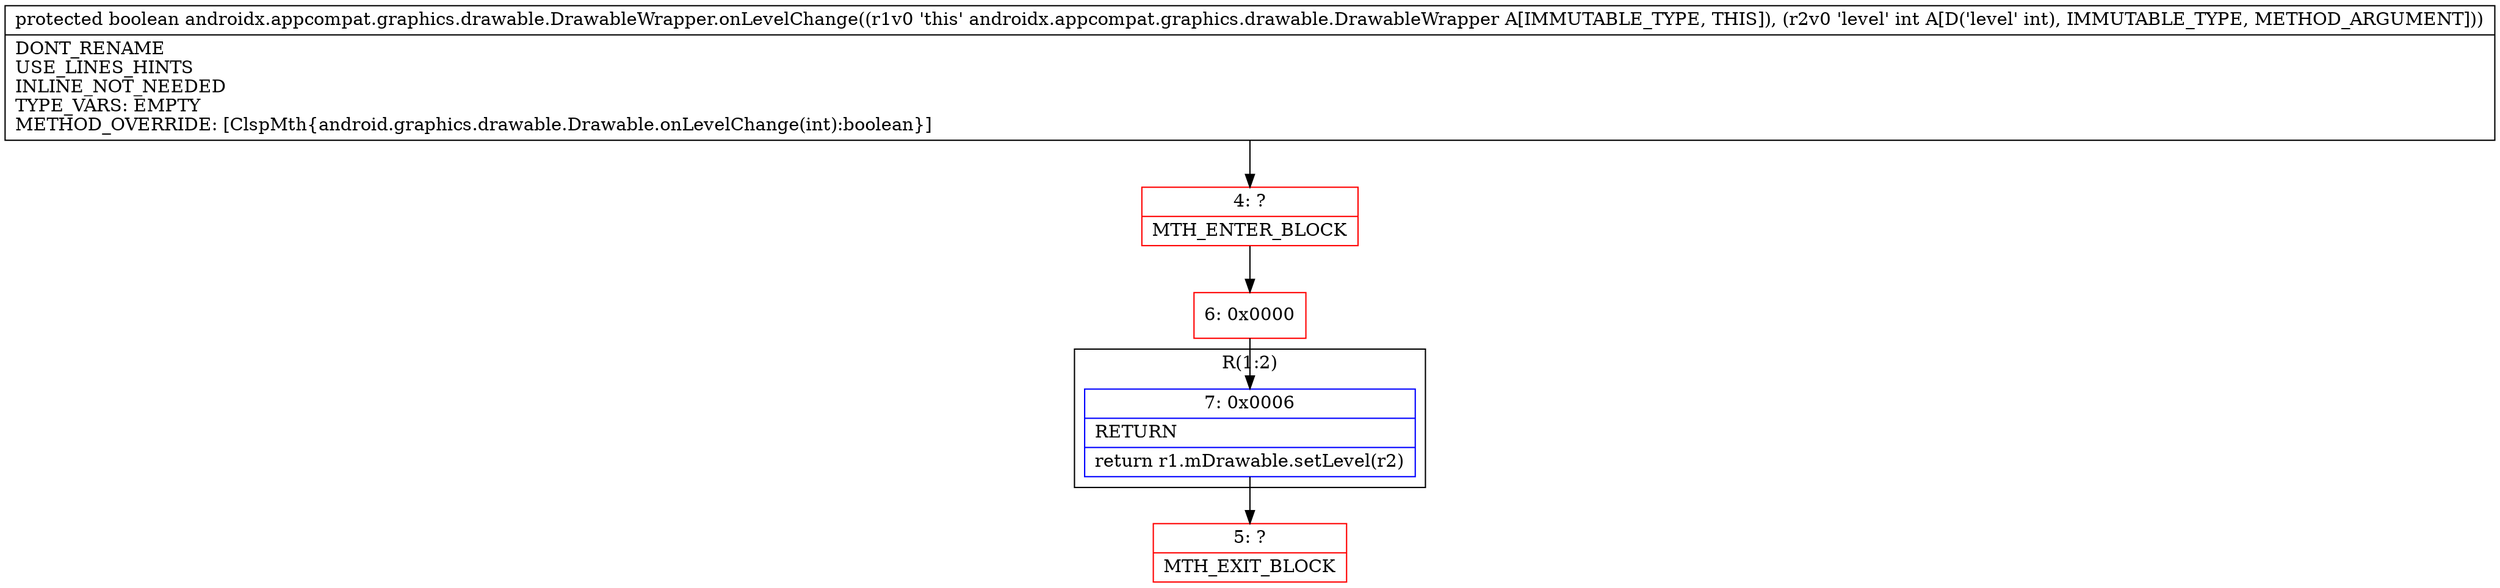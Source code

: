digraph "CFG forandroidx.appcompat.graphics.drawable.DrawableWrapper.onLevelChange(I)Z" {
subgraph cluster_Region_70135603 {
label = "R(1:2)";
node [shape=record,color=blue];
Node_7 [shape=record,label="{7\:\ 0x0006|RETURN\l|return r1.mDrawable.setLevel(r2)\l}"];
}
Node_4 [shape=record,color=red,label="{4\:\ ?|MTH_ENTER_BLOCK\l}"];
Node_6 [shape=record,color=red,label="{6\:\ 0x0000}"];
Node_5 [shape=record,color=red,label="{5\:\ ?|MTH_EXIT_BLOCK\l}"];
MethodNode[shape=record,label="{protected boolean androidx.appcompat.graphics.drawable.DrawableWrapper.onLevelChange((r1v0 'this' androidx.appcompat.graphics.drawable.DrawableWrapper A[IMMUTABLE_TYPE, THIS]), (r2v0 'level' int A[D('level' int), IMMUTABLE_TYPE, METHOD_ARGUMENT]))  | DONT_RENAME\lUSE_LINES_HINTS\lINLINE_NOT_NEEDED\lTYPE_VARS: EMPTY\lMETHOD_OVERRIDE: [ClspMth\{android.graphics.drawable.Drawable.onLevelChange(int):boolean\}]\l}"];
MethodNode -> Node_4;Node_7 -> Node_5;
Node_4 -> Node_6;
Node_6 -> Node_7;
}

